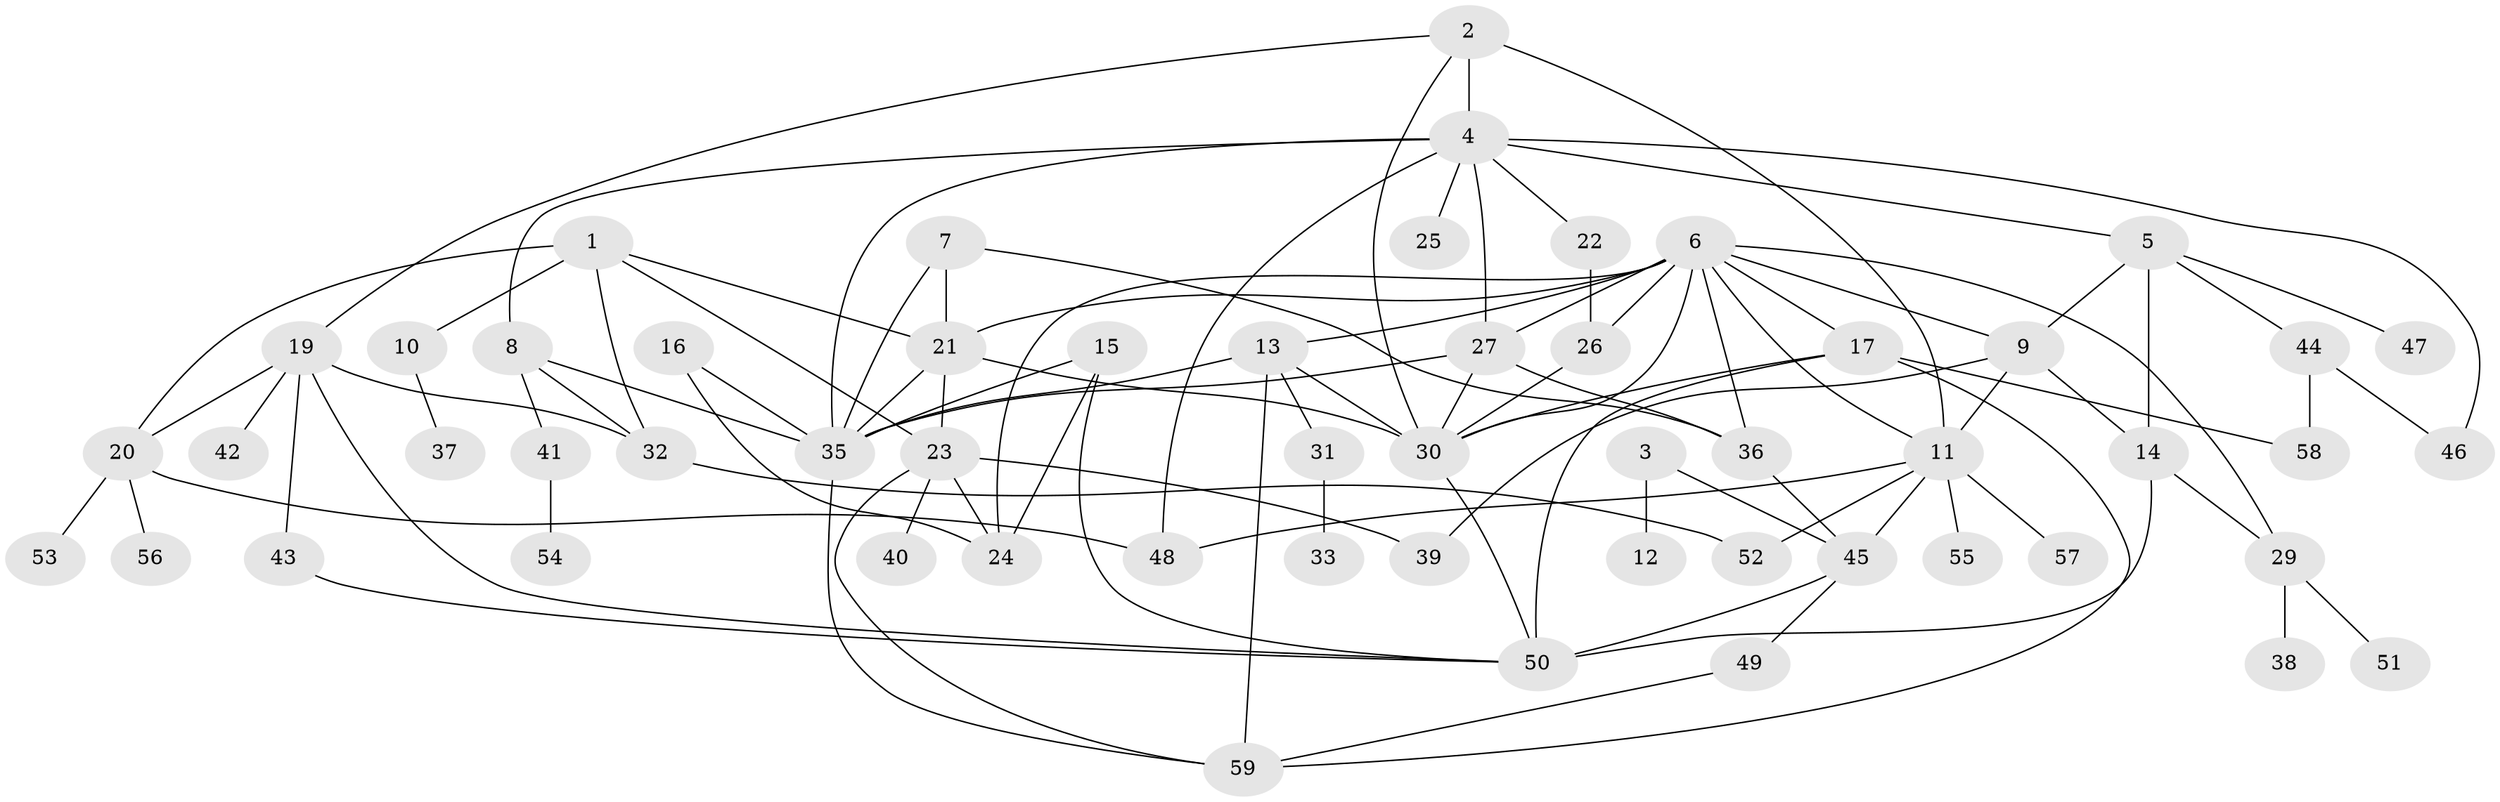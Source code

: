 // original degree distribution, {3: 0.211864406779661, 2: 0.19491525423728814, 1: 0.2457627118644068, 4: 0.16101694915254236, 6: 0.06779661016949153, 7: 0.00847457627118644, 5: 0.09322033898305085, 0: 0.01694915254237288}
// Generated by graph-tools (version 1.1) at 2025/33/03/09/25 02:33:28]
// undirected, 56 vertices, 98 edges
graph export_dot {
graph [start="1"]
  node [color=gray90,style=filled];
  1;
  2;
  3;
  4;
  5;
  6;
  7;
  8;
  9;
  10;
  11;
  12;
  13;
  14;
  15;
  16;
  17;
  19;
  20;
  21;
  22;
  23;
  24;
  25;
  26;
  27;
  29;
  30;
  31;
  32;
  33;
  35;
  36;
  37;
  38;
  39;
  40;
  41;
  42;
  43;
  44;
  45;
  46;
  47;
  48;
  49;
  50;
  51;
  52;
  53;
  54;
  55;
  56;
  57;
  58;
  59;
  1 -- 10 [weight=2.0];
  1 -- 20 [weight=1.0];
  1 -- 21 [weight=2.0];
  1 -- 23 [weight=1.0];
  1 -- 32 [weight=1.0];
  2 -- 4 [weight=1.0];
  2 -- 11 [weight=2.0];
  2 -- 19 [weight=1.0];
  2 -- 30 [weight=1.0];
  3 -- 12 [weight=1.0];
  3 -- 45 [weight=1.0];
  4 -- 5 [weight=1.0];
  4 -- 8 [weight=1.0];
  4 -- 22 [weight=1.0];
  4 -- 25 [weight=1.0];
  4 -- 27 [weight=1.0];
  4 -- 35 [weight=1.0];
  4 -- 46 [weight=1.0];
  4 -- 48 [weight=1.0];
  5 -- 9 [weight=1.0];
  5 -- 14 [weight=1.0];
  5 -- 44 [weight=1.0];
  5 -- 47 [weight=1.0];
  6 -- 9 [weight=1.0];
  6 -- 11 [weight=1.0];
  6 -- 13 [weight=1.0];
  6 -- 17 [weight=1.0];
  6 -- 21 [weight=2.0];
  6 -- 24 [weight=1.0];
  6 -- 26 [weight=1.0];
  6 -- 27 [weight=1.0];
  6 -- 29 [weight=1.0];
  6 -- 30 [weight=1.0];
  6 -- 36 [weight=1.0];
  7 -- 21 [weight=2.0];
  7 -- 35 [weight=2.0];
  7 -- 36 [weight=1.0];
  8 -- 32 [weight=1.0];
  8 -- 35 [weight=1.0];
  8 -- 41 [weight=1.0];
  9 -- 11 [weight=1.0];
  9 -- 14 [weight=1.0];
  9 -- 39 [weight=1.0];
  10 -- 37 [weight=1.0];
  11 -- 45 [weight=1.0];
  11 -- 48 [weight=1.0];
  11 -- 52 [weight=1.0];
  11 -- 55 [weight=1.0];
  11 -- 57 [weight=1.0];
  13 -- 30 [weight=1.0];
  13 -- 31 [weight=2.0];
  13 -- 35 [weight=3.0];
  13 -- 59 [weight=1.0];
  14 -- 29 [weight=2.0];
  14 -- 50 [weight=2.0];
  15 -- 24 [weight=1.0];
  15 -- 35 [weight=1.0];
  15 -- 50 [weight=1.0];
  16 -- 24 [weight=1.0];
  16 -- 35 [weight=1.0];
  17 -- 30 [weight=1.0];
  17 -- 50 [weight=1.0];
  17 -- 58 [weight=1.0];
  17 -- 59 [weight=1.0];
  19 -- 20 [weight=1.0];
  19 -- 32 [weight=1.0];
  19 -- 42 [weight=1.0];
  19 -- 43 [weight=1.0];
  19 -- 50 [weight=1.0];
  20 -- 48 [weight=1.0];
  20 -- 53 [weight=1.0];
  20 -- 56 [weight=1.0];
  21 -- 23 [weight=1.0];
  21 -- 30 [weight=1.0];
  21 -- 35 [weight=1.0];
  22 -- 26 [weight=2.0];
  23 -- 24 [weight=1.0];
  23 -- 39 [weight=1.0];
  23 -- 40 [weight=1.0];
  23 -- 59 [weight=1.0];
  26 -- 30 [weight=1.0];
  27 -- 30 [weight=1.0];
  27 -- 35 [weight=1.0];
  27 -- 36 [weight=1.0];
  29 -- 38 [weight=1.0];
  29 -- 51 [weight=1.0];
  30 -- 50 [weight=1.0];
  31 -- 33 [weight=1.0];
  32 -- 52 [weight=1.0];
  35 -- 59 [weight=1.0];
  36 -- 45 [weight=1.0];
  41 -- 54 [weight=1.0];
  43 -- 50 [weight=1.0];
  44 -- 46 [weight=1.0];
  44 -- 58 [weight=1.0];
  45 -- 49 [weight=1.0];
  45 -- 50 [weight=1.0];
  49 -- 59 [weight=1.0];
}
